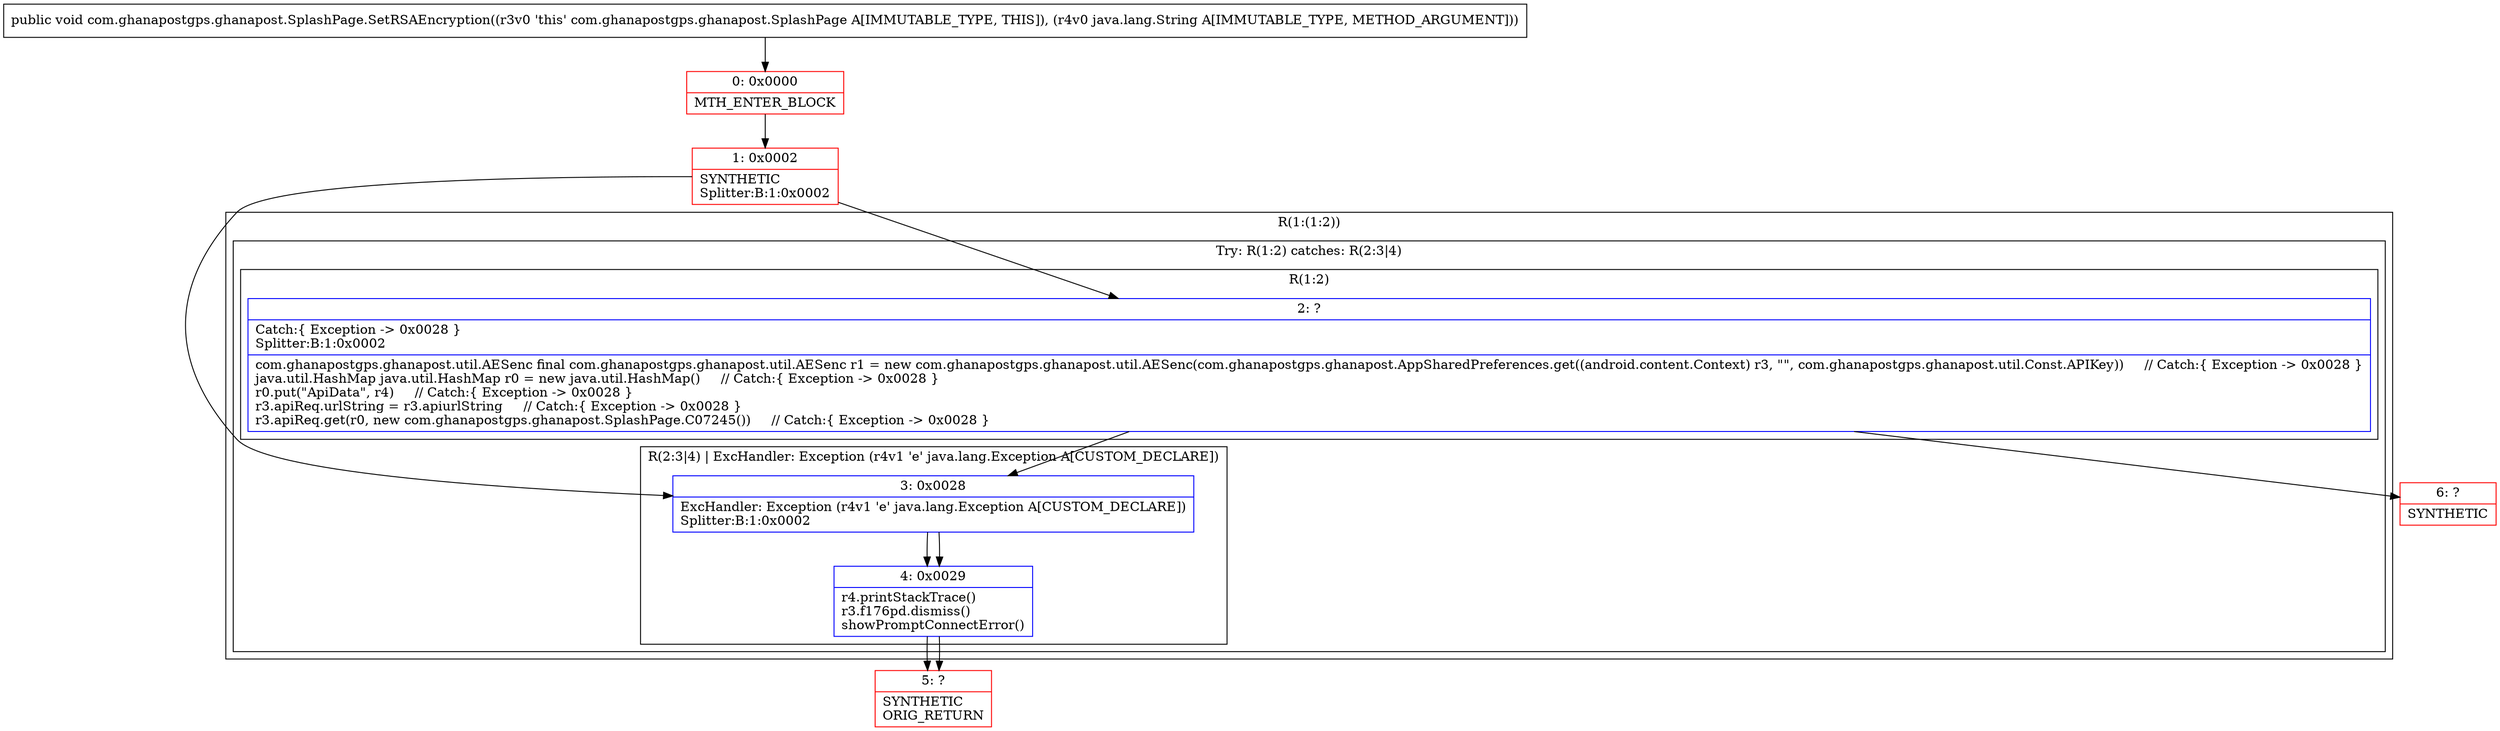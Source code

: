 digraph "CFG forcom.ghanapostgps.ghanapost.SplashPage.SetRSAEncryption(Ljava\/lang\/String;)V" {
subgraph cluster_Region_492775463 {
label = "R(1:(1:2))";
node [shape=record,color=blue];
subgraph cluster_TryCatchRegion_306192785 {
label = "Try: R(1:2) catches: R(2:3|4)";
node [shape=record,color=blue];
subgraph cluster_Region_1119149125 {
label = "R(1:2)";
node [shape=record,color=blue];
Node_2 [shape=record,label="{2\:\ ?|Catch:\{ Exception \-\> 0x0028 \}\lSplitter:B:1:0x0002\l|com.ghanapostgps.ghanapost.util.AESenc final com.ghanapostgps.ghanapost.util.AESenc r1 = new com.ghanapostgps.ghanapost.util.AESenc(com.ghanapostgps.ghanapost.AppSharedPreferences.get((android.content.Context) r3, \"\", com.ghanapostgps.ghanapost.util.Const.APIKey))     \/\/ Catch:\{ Exception \-\> 0x0028 \}\ljava.util.HashMap java.util.HashMap r0 = new java.util.HashMap()     \/\/ Catch:\{ Exception \-\> 0x0028 \}\lr0.put(\"ApiData\", r4)     \/\/ Catch:\{ Exception \-\> 0x0028 \}\lr3.apiReq.urlString = r3.apiurlString     \/\/ Catch:\{ Exception \-\> 0x0028 \}\lr3.apiReq.get(r0, new com.ghanapostgps.ghanapost.SplashPage.C07245())     \/\/ Catch:\{ Exception \-\> 0x0028 \}\l}"];
}
subgraph cluster_Region_2126825917 {
label = "R(2:3|4) | ExcHandler: Exception (r4v1 'e' java.lang.Exception A[CUSTOM_DECLARE])\l";
node [shape=record,color=blue];
Node_3 [shape=record,label="{3\:\ 0x0028|ExcHandler: Exception (r4v1 'e' java.lang.Exception A[CUSTOM_DECLARE])\lSplitter:B:1:0x0002\l}"];
Node_4 [shape=record,label="{4\:\ 0x0029|r4.printStackTrace()\lr3.f176pd.dismiss()\lshowPromptConnectError()\l}"];
}
}
}
subgraph cluster_Region_2126825917 {
label = "R(2:3|4) | ExcHandler: Exception (r4v1 'e' java.lang.Exception A[CUSTOM_DECLARE])\l";
node [shape=record,color=blue];
Node_3 [shape=record,label="{3\:\ 0x0028|ExcHandler: Exception (r4v1 'e' java.lang.Exception A[CUSTOM_DECLARE])\lSplitter:B:1:0x0002\l}"];
Node_4 [shape=record,label="{4\:\ 0x0029|r4.printStackTrace()\lr3.f176pd.dismiss()\lshowPromptConnectError()\l}"];
}
Node_0 [shape=record,color=red,label="{0\:\ 0x0000|MTH_ENTER_BLOCK\l}"];
Node_1 [shape=record,color=red,label="{1\:\ 0x0002|SYNTHETIC\lSplitter:B:1:0x0002\l}"];
Node_5 [shape=record,color=red,label="{5\:\ ?|SYNTHETIC\lORIG_RETURN\l}"];
Node_6 [shape=record,color=red,label="{6\:\ ?|SYNTHETIC\l}"];
MethodNode[shape=record,label="{public void com.ghanapostgps.ghanapost.SplashPage.SetRSAEncryption((r3v0 'this' com.ghanapostgps.ghanapost.SplashPage A[IMMUTABLE_TYPE, THIS]), (r4v0 java.lang.String A[IMMUTABLE_TYPE, METHOD_ARGUMENT])) }"];
MethodNode -> Node_0;
Node_2 -> Node_3;
Node_2 -> Node_6;
Node_3 -> Node_4;
Node_4 -> Node_5;
Node_3 -> Node_4;
Node_4 -> Node_5;
Node_0 -> Node_1;
Node_1 -> Node_2;
Node_1 -> Node_3;
}

